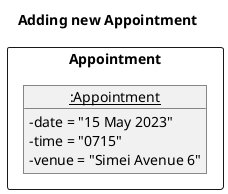 @startuml
skinparam arrowThickness 1.1
skinparam arrowColor MODEL_COLOR_T1
skinparam classBackgroundColor MODEL_COLOR
skinparam classAttributeIconSize 0
show fields

title Adding new Appointment

Package Appointment <<Rectangle>> {
    object "__:Appointment__" as completeAppointment {
        - date = "15 May 2023"
        - time = "0715"
        - venue = "Simei Avenue 6"
    }
}

@enduml
